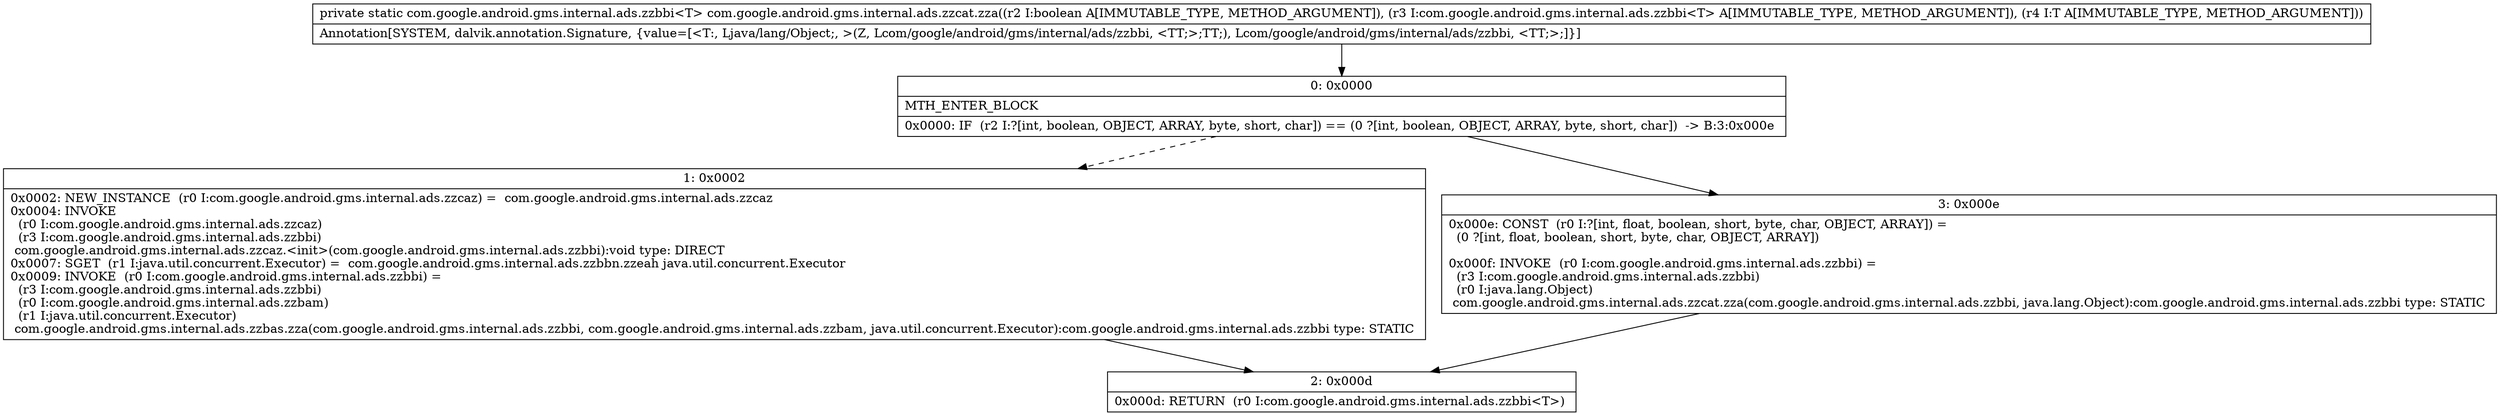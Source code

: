 digraph "CFG forcom.google.android.gms.internal.ads.zzcat.zza(ZLcom\/google\/android\/gms\/internal\/ads\/zzbbi;Ljava\/lang\/Object;)Lcom\/google\/android\/gms\/internal\/ads\/zzbbi;" {
Node_0 [shape=record,label="{0\:\ 0x0000|MTH_ENTER_BLOCK\l|0x0000: IF  (r2 I:?[int, boolean, OBJECT, ARRAY, byte, short, char]) == (0 ?[int, boolean, OBJECT, ARRAY, byte, short, char])  \-\> B:3:0x000e \l}"];
Node_1 [shape=record,label="{1\:\ 0x0002|0x0002: NEW_INSTANCE  (r0 I:com.google.android.gms.internal.ads.zzcaz) =  com.google.android.gms.internal.ads.zzcaz \l0x0004: INVOKE  \l  (r0 I:com.google.android.gms.internal.ads.zzcaz)\l  (r3 I:com.google.android.gms.internal.ads.zzbbi)\l com.google.android.gms.internal.ads.zzcaz.\<init\>(com.google.android.gms.internal.ads.zzbbi):void type: DIRECT \l0x0007: SGET  (r1 I:java.util.concurrent.Executor) =  com.google.android.gms.internal.ads.zzbbn.zzeah java.util.concurrent.Executor \l0x0009: INVOKE  (r0 I:com.google.android.gms.internal.ads.zzbbi) = \l  (r3 I:com.google.android.gms.internal.ads.zzbbi)\l  (r0 I:com.google.android.gms.internal.ads.zzbam)\l  (r1 I:java.util.concurrent.Executor)\l com.google.android.gms.internal.ads.zzbas.zza(com.google.android.gms.internal.ads.zzbbi, com.google.android.gms.internal.ads.zzbam, java.util.concurrent.Executor):com.google.android.gms.internal.ads.zzbbi type: STATIC \l}"];
Node_2 [shape=record,label="{2\:\ 0x000d|0x000d: RETURN  (r0 I:com.google.android.gms.internal.ads.zzbbi\<T\>) \l}"];
Node_3 [shape=record,label="{3\:\ 0x000e|0x000e: CONST  (r0 I:?[int, float, boolean, short, byte, char, OBJECT, ARRAY]) = \l  (0 ?[int, float, boolean, short, byte, char, OBJECT, ARRAY])\l \l0x000f: INVOKE  (r0 I:com.google.android.gms.internal.ads.zzbbi) = \l  (r3 I:com.google.android.gms.internal.ads.zzbbi)\l  (r0 I:java.lang.Object)\l com.google.android.gms.internal.ads.zzcat.zza(com.google.android.gms.internal.ads.zzbbi, java.lang.Object):com.google.android.gms.internal.ads.zzbbi type: STATIC \l}"];
MethodNode[shape=record,label="{private static com.google.android.gms.internal.ads.zzbbi\<T\> com.google.android.gms.internal.ads.zzcat.zza((r2 I:boolean A[IMMUTABLE_TYPE, METHOD_ARGUMENT]), (r3 I:com.google.android.gms.internal.ads.zzbbi\<T\> A[IMMUTABLE_TYPE, METHOD_ARGUMENT]), (r4 I:T A[IMMUTABLE_TYPE, METHOD_ARGUMENT]))  | Annotation[SYSTEM, dalvik.annotation.Signature, \{value=[\<T:, Ljava\/lang\/Object;, \>(Z, Lcom\/google\/android\/gms\/internal\/ads\/zzbbi, \<TT;\>;TT;), Lcom\/google\/android\/gms\/internal\/ads\/zzbbi, \<TT;\>;]\}]\l}"];
MethodNode -> Node_0;
Node_0 -> Node_1[style=dashed];
Node_0 -> Node_3;
Node_1 -> Node_2;
Node_3 -> Node_2;
}

